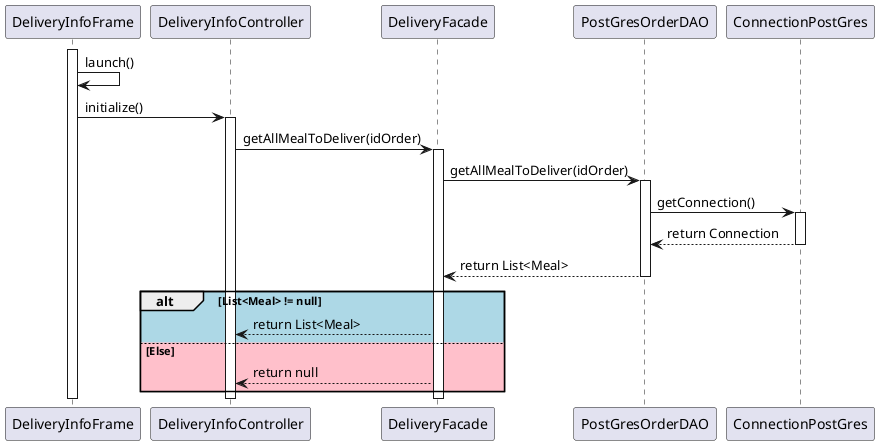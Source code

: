 @startuml
activate DeliveryInfoFrame
DeliveryInfoFrame -> DeliveryInfoFrame : launch()
DeliveryInfoFrame -> DeliveryInfoController : initialize()
activate DeliveryInfoController
DeliveryInfoController -> DeliveryFacade : getAllMealToDeliver(idOrder)
activate DeliveryFacade
DeliveryFacade -> PostGresOrderDAO : getAllMealToDeliver(idOrder)
activate PostGresOrderDAO
PostGresOrderDAO -> ConnectionPostGres : getConnection()
activate ConnectionPostGres
ConnectionPostGres --> PostGresOrderDAO : return Connection
deactivate ConnectionPostGres
PostGresOrderDAO --> DeliveryFacade : return List<Meal>
deactivate PostGresOrderDAO


alt #LightBlue List<Meal> != null

    DeliveryFacade --> DeliveryInfoController: return List<Meal>

else #Pink Else

    DeliveryFacade --> DeliveryInfoController: return null
end
deactivate DeliveryFacade
deactivate DeliveryInfoController
deactivate DeliveryInfoFrame

@enduml
